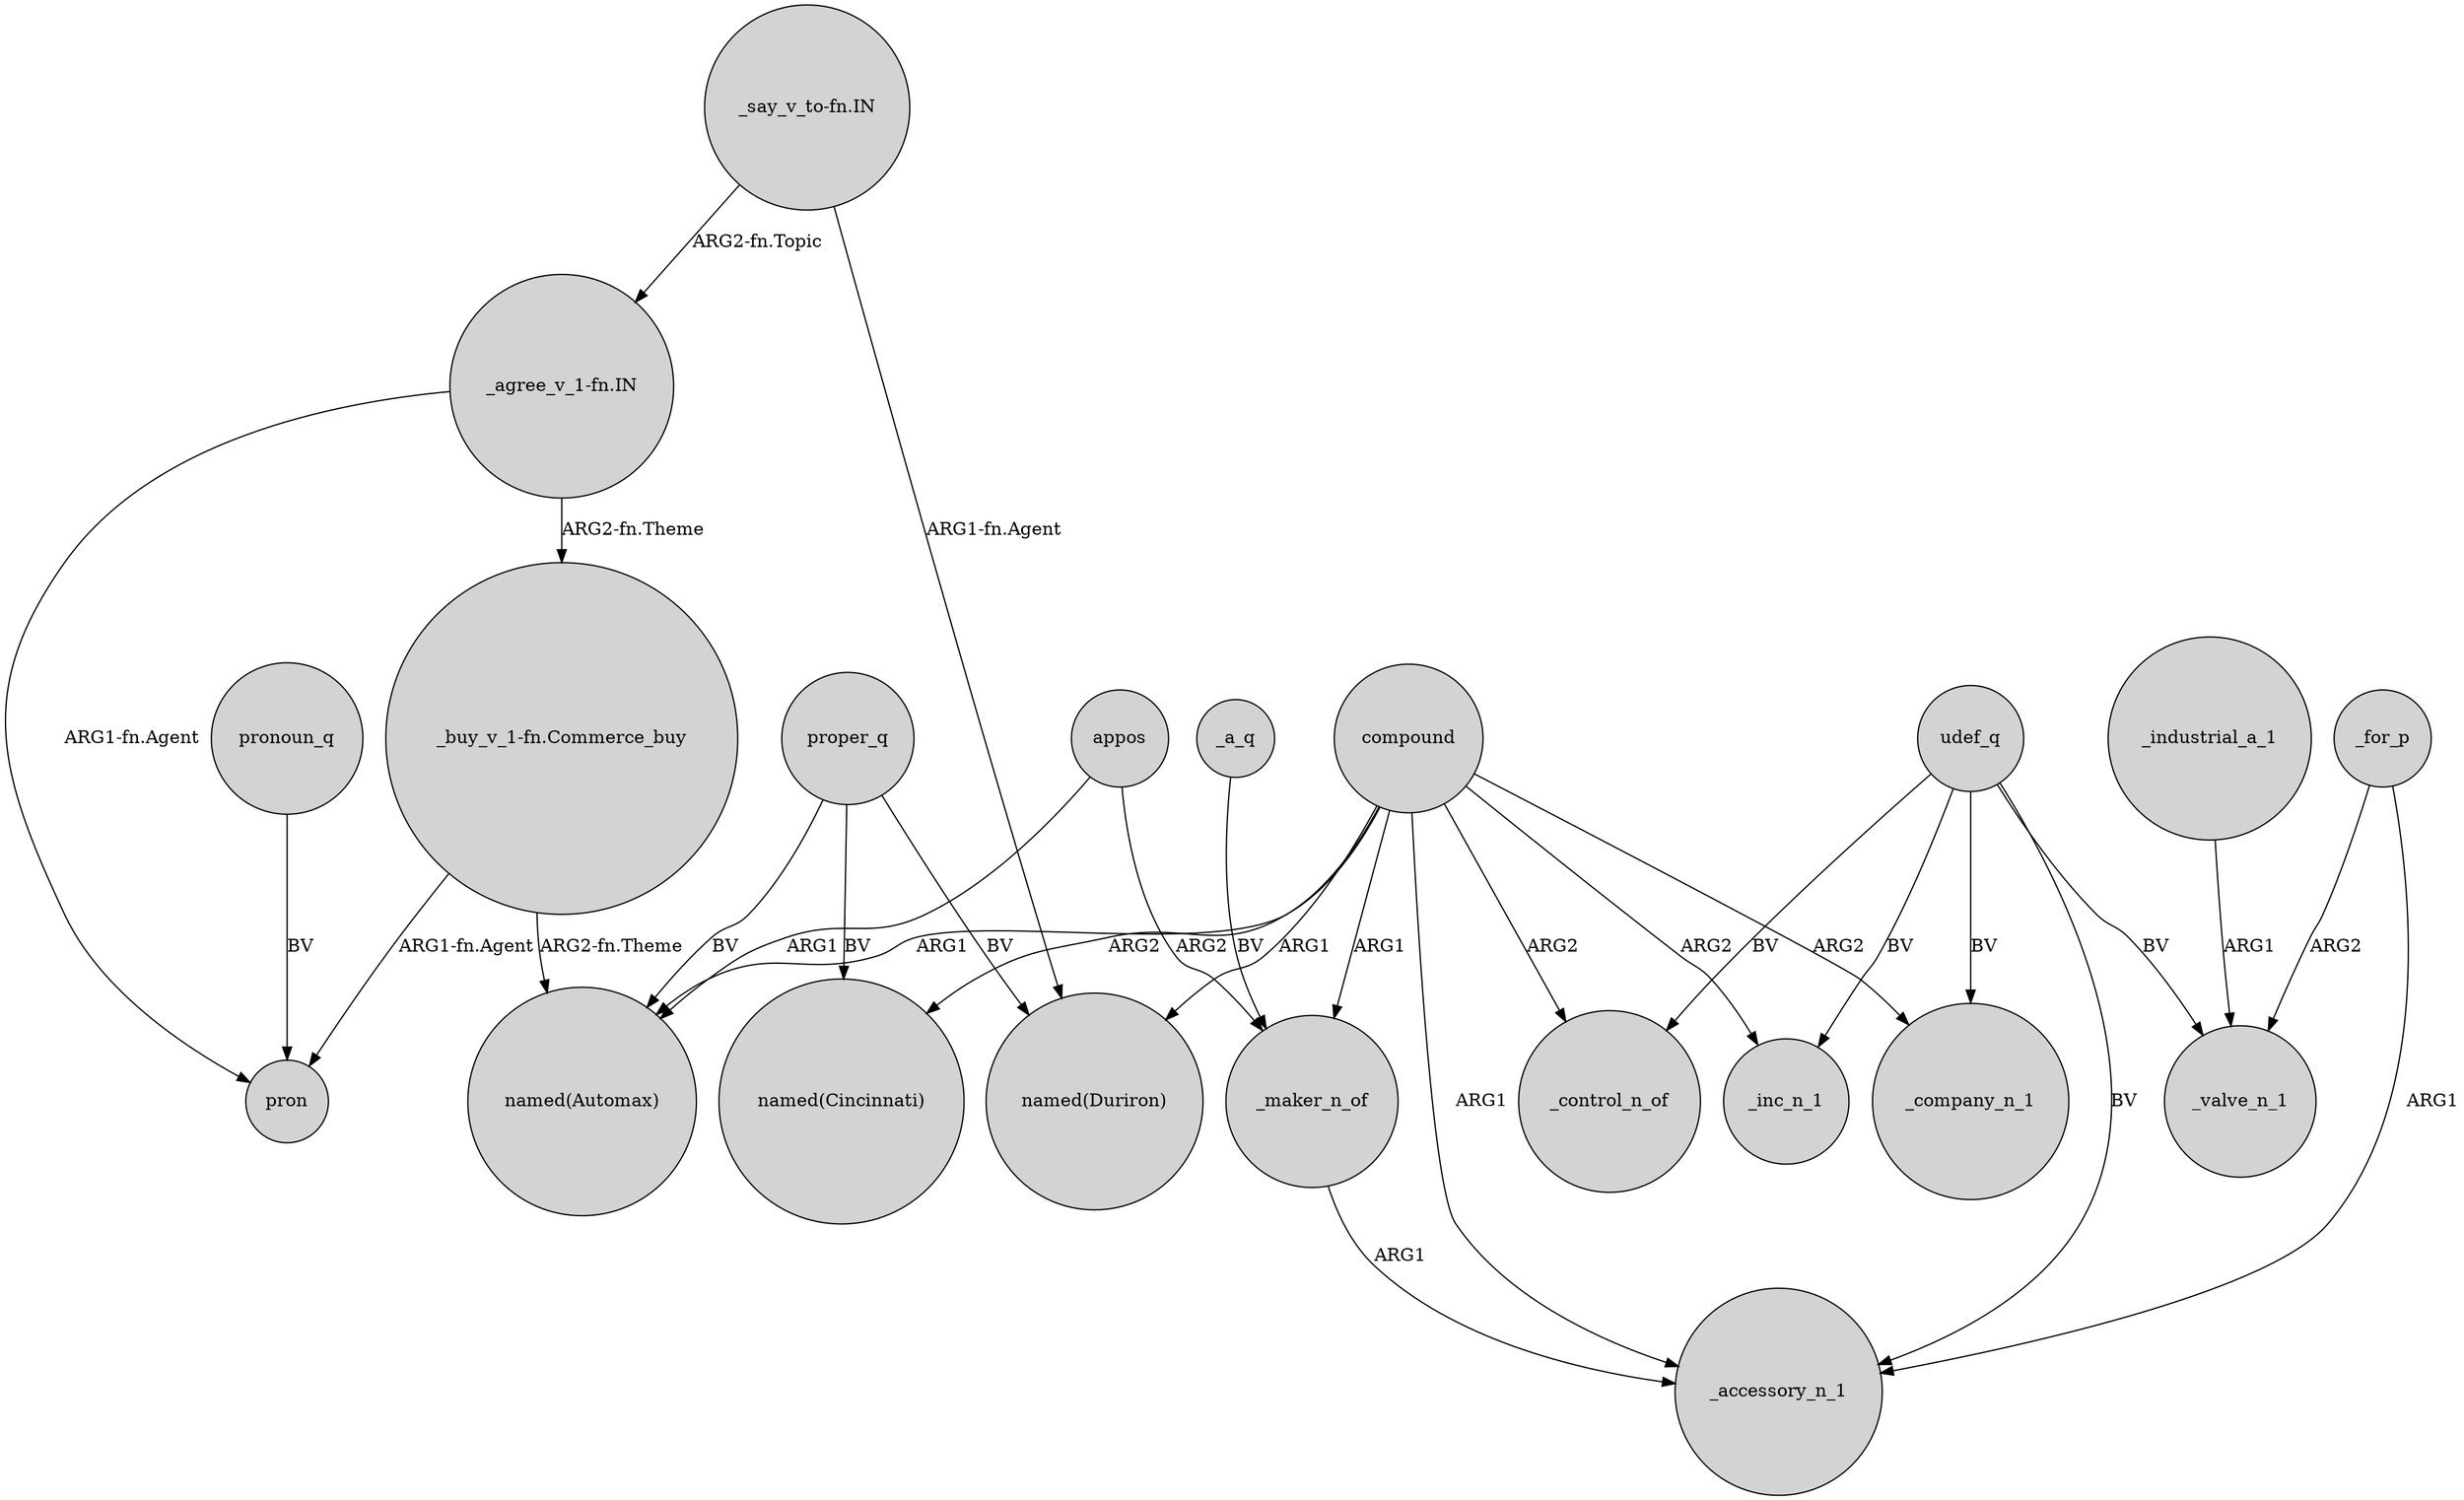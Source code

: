 digraph {
	node [shape=circle style=filled]
	"_agree_v_1-fn.IN" -> "_buy_v_1-fn.Commerce_buy" [label="ARG2-fn.Theme"]
	proper_q -> "named(Duriron)" [label=BV]
	udef_q -> _inc_n_1 [label=BV]
	"_buy_v_1-fn.Commerce_buy" -> pron [label="ARG1-fn.Agent"]
	udef_q -> _control_n_of [label=BV]
	compound -> _company_n_1 [label=ARG2]
	udef_q -> _accessory_n_1 [label=BV]
	compound -> _accessory_n_1 [label=ARG1]
	"_say_v_to-fn.IN" -> "named(Duriron)" [label="ARG1-fn.Agent"]
	_for_p -> _valve_n_1 [label=ARG2]
	"_agree_v_1-fn.IN" -> pron [label="ARG1-fn.Agent"]
	compound -> _maker_n_of [label=ARG1]
	proper_q -> "named(Cincinnati)" [label=BV]
	"_say_v_to-fn.IN" -> "_agree_v_1-fn.IN" [label="ARG2-fn.Topic"]
	appos -> "named(Automax)" [label=ARG1]
	compound -> "named(Automax)" [label=ARG1]
	appos -> _maker_n_of [label=ARG2]
	proper_q -> "named(Automax)" [label=BV]
	compound -> "named(Cincinnati)" [label=ARG2]
	compound -> _control_n_of [label=ARG2]
	pronoun_q -> pron [label=BV]
	_maker_n_of -> _accessory_n_1 [label=ARG1]
	"_buy_v_1-fn.Commerce_buy" -> "named(Automax)" [label="ARG2-fn.Theme"]
	_industrial_a_1 -> _valve_n_1 [label=ARG1]
	_a_q -> _maker_n_of [label=BV]
	_for_p -> _accessory_n_1 [label=ARG1]
	compound -> "named(Duriron)" [label=ARG1]
	compound -> _inc_n_1 [label=ARG2]
	udef_q -> _company_n_1 [label=BV]
	udef_q -> _valve_n_1 [label=BV]
}
